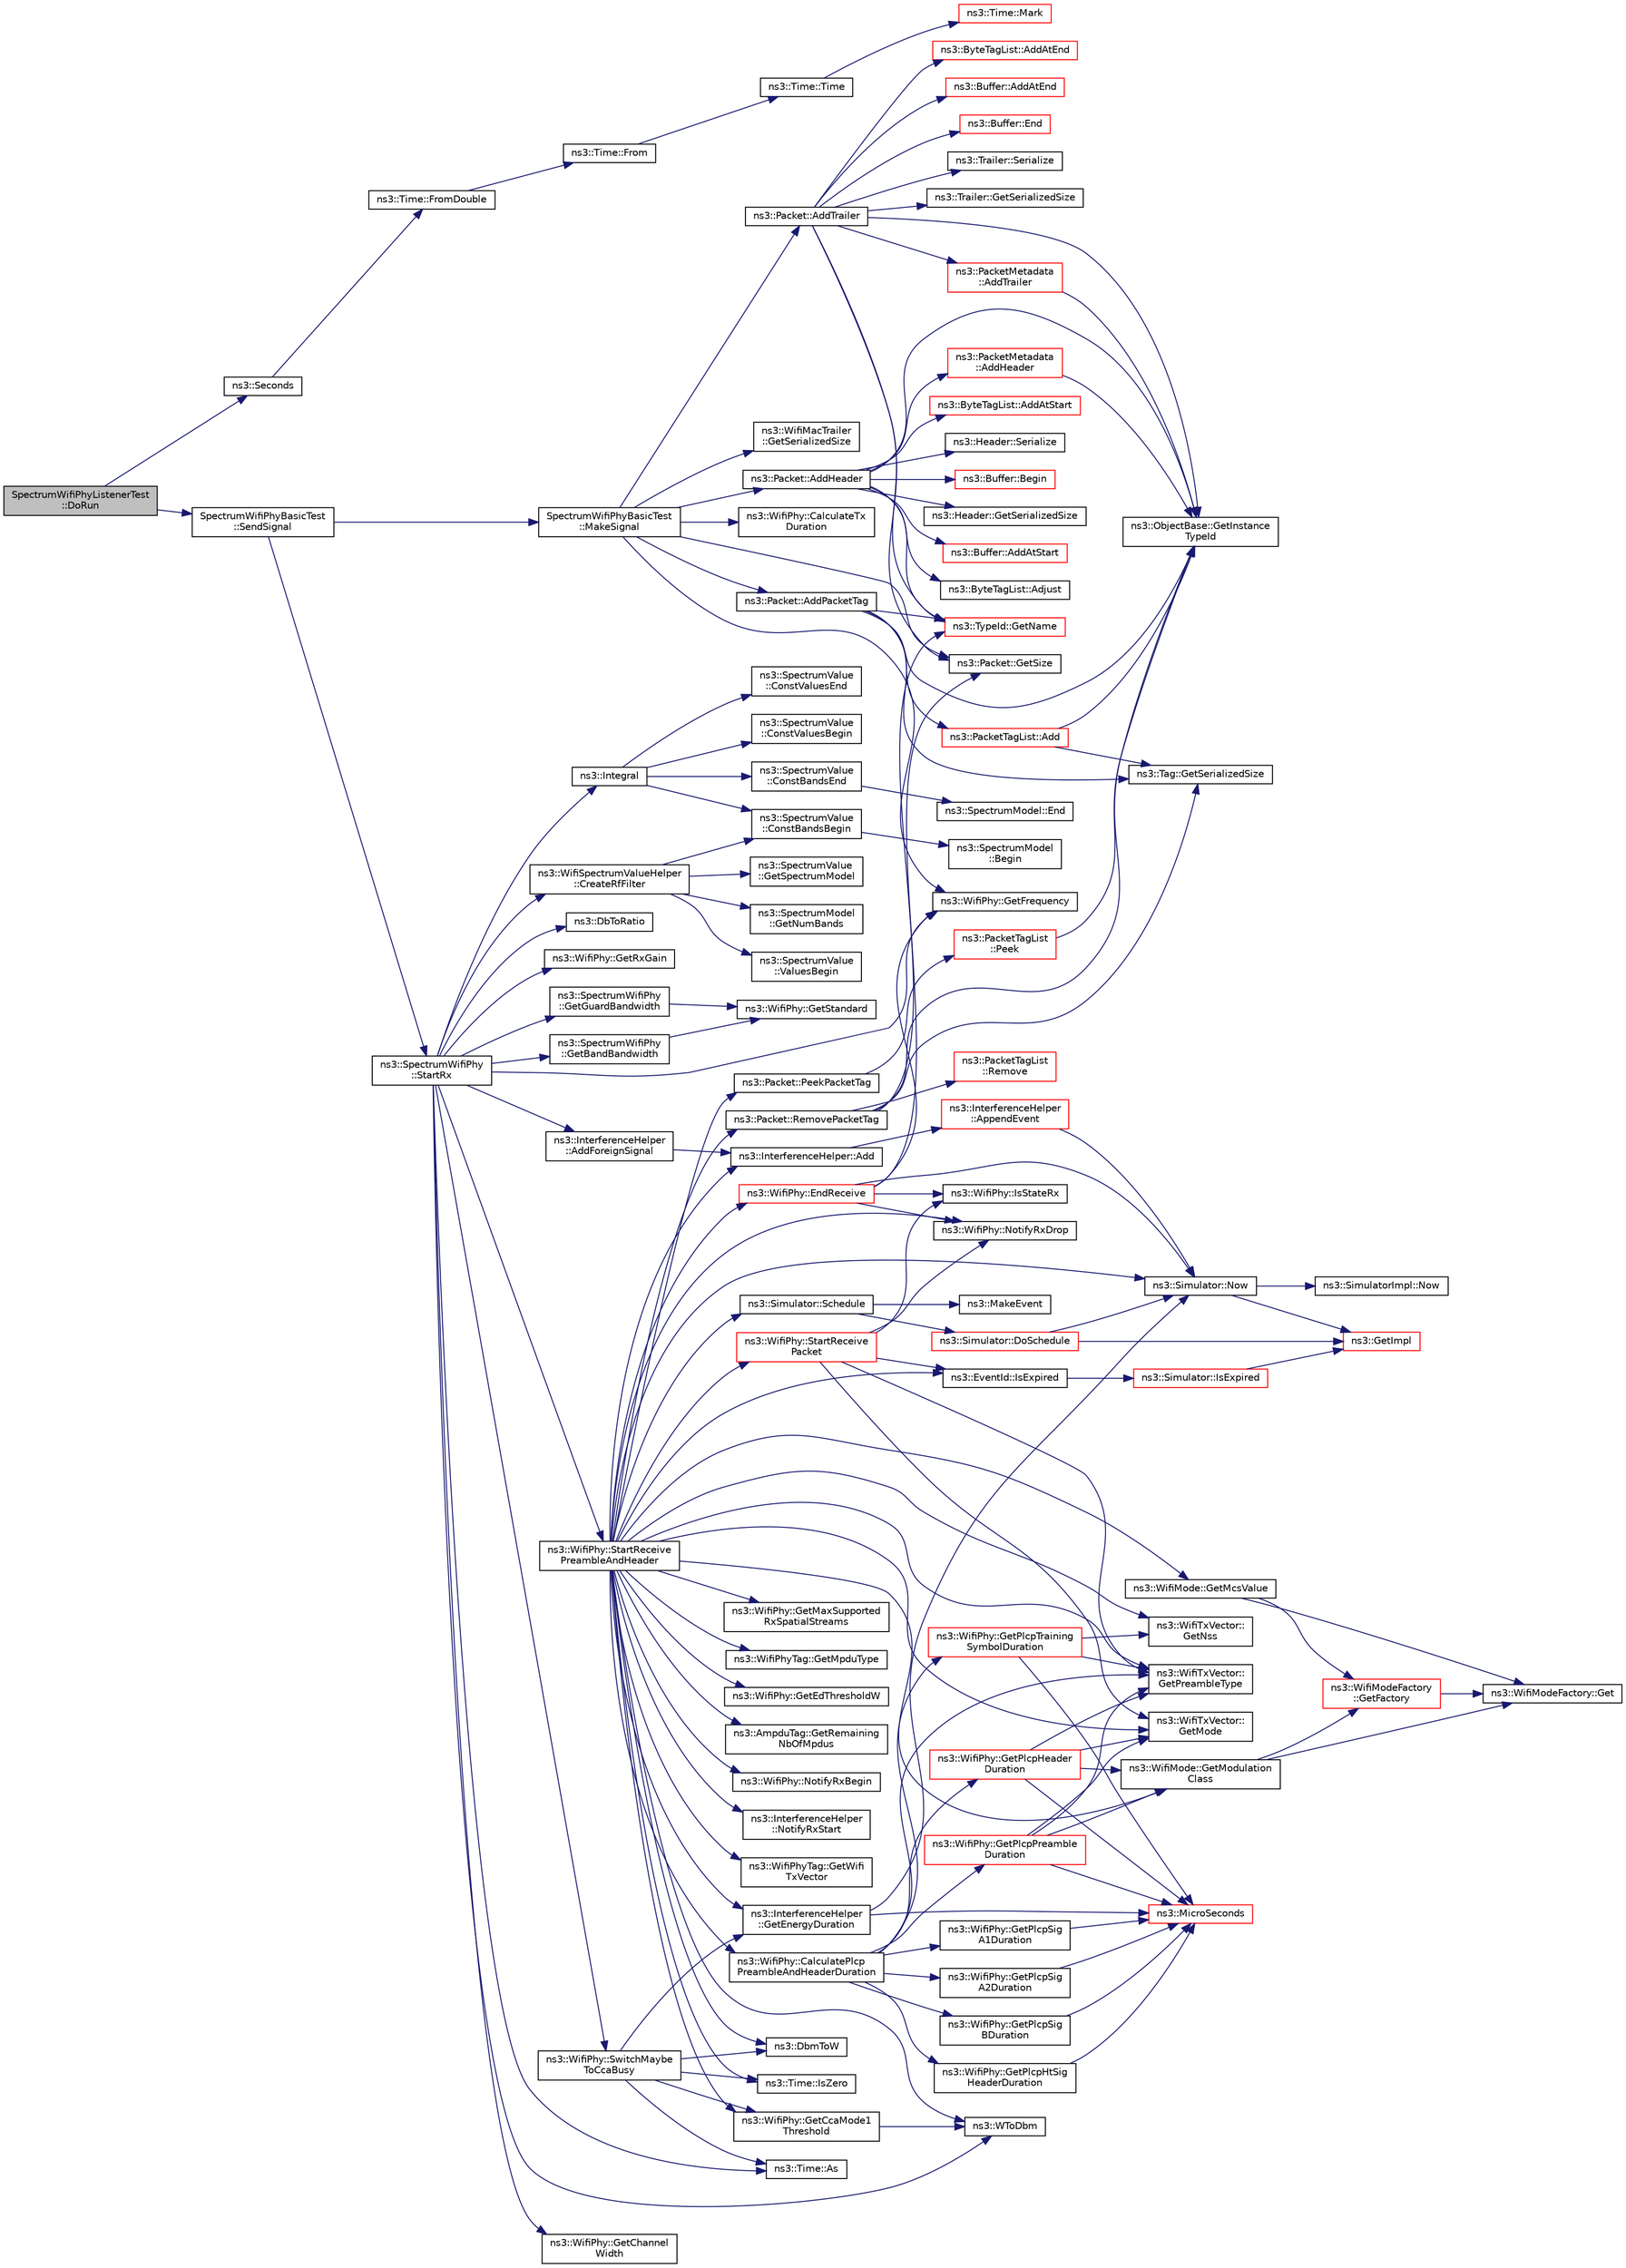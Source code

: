 digraph "SpectrumWifiPhyListenerTest::DoRun"
{
  edge [fontname="Helvetica",fontsize="10",labelfontname="Helvetica",labelfontsize="10"];
  node [fontname="Helvetica",fontsize="10",shape=record];
  rankdir="LR";
  Node1 [label="SpectrumWifiPhyListenerTest\l::DoRun",height=0.2,width=0.4,color="black", fillcolor="grey75", style="filled", fontcolor="black"];
  Node1 -> Node2 [color="midnightblue",fontsize="10",style="solid"];
  Node2 [label="ns3::Seconds",height=0.2,width=0.4,color="black", fillcolor="white", style="filled",URL="$d1/dec/group__timecivil.html#ga33c34b816f8ff6628e33d5c8e9713b9e"];
  Node2 -> Node3 [color="midnightblue",fontsize="10",style="solid"];
  Node3 [label="ns3::Time::FromDouble",height=0.2,width=0.4,color="black", fillcolor="white", style="filled",URL="$dc/d04/classns3_1_1Time.html#a60e845f4a74e62495b86356afe604cb4"];
  Node3 -> Node4 [color="midnightblue",fontsize="10",style="solid"];
  Node4 [label="ns3::Time::From",height=0.2,width=0.4,color="black", fillcolor="white", style="filled",URL="$dc/d04/classns3_1_1Time.html#a34e4acc13d0e08cc8cb9cd3b838b9baf"];
  Node4 -> Node5 [color="midnightblue",fontsize="10",style="solid"];
  Node5 [label="ns3::Time::Time",height=0.2,width=0.4,color="black", fillcolor="white", style="filled",URL="$dc/d04/classns3_1_1Time.html#a8a39dc1b8cbbd7fe6d940e492d1b925e"];
  Node5 -> Node6 [color="midnightblue",fontsize="10",style="solid"];
  Node6 [label="ns3::Time::Mark",height=0.2,width=0.4,color="red", fillcolor="white", style="filled",URL="$dc/d04/classns3_1_1Time.html#aa7eef2a1119c1c4855d99f1e83d44c54"];
  Node1 -> Node7 [color="midnightblue",fontsize="10",style="solid"];
  Node7 [label="SpectrumWifiPhyBasicTest\l::SendSignal",height=0.2,width=0.4,color="black", fillcolor="white", style="filled",URL="$df/d29/classSpectrumWifiPhyBasicTest.html#a99a44e9e6abcf378592b2a2df06ba394"];
  Node7 -> Node8 [color="midnightblue",fontsize="10",style="solid"];
  Node8 [label="ns3::SpectrumWifiPhy\l::StartRx",height=0.2,width=0.4,color="black", fillcolor="white", style="filled",URL="$d6/d39/classns3_1_1SpectrumWifiPhy.html#aead1ebdbaf59361928cd6ffa7abc3161"];
  Node8 -> Node9 [color="midnightblue",fontsize="10",style="solid"];
  Node9 [label="ns3::Time::As",height=0.2,width=0.4,color="black", fillcolor="white", style="filled",URL="$dc/d04/classns3_1_1Time.html#a0bb1110638ce9938248bd07865a328ab"];
  Node8 -> Node10 [color="midnightblue",fontsize="10",style="solid"];
  Node10 [label="ns3::WToDbm",height=0.2,width=0.4,color="black", fillcolor="white", style="filled",URL="$d7/d2e/namespacens3.html#a256abf4ba6bab6e20f8419fff00e73e2"];
  Node8 -> Node11 [color="midnightblue",fontsize="10",style="solid"];
  Node11 [label="ns3::Integral",height=0.2,width=0.4,color="black", fillcolor="white", style="filled",URL="$d7/d2e/namespacens3.html#a3dd3817567502f8bc77b04e47134c070"];
  Node11 -> Node12 [color="midnightblue",fontsize="10",style="solid"];
  Node12 [label="ns3::SpectrumValue\l::ConstValuesBegin",height=0.2,width=0.4,color="black", fillcolor="white", style="filled",URL="$d5/d6e/classns3_1_1SpectrumValue.html#aad6900431bd0554b3ba9a00691c2393b"];
  Node11 -> Node13 [color="midnightblue",fontsize="10",style="solid"];
  Node13 [label="ns3::SpectrumValue\l::ConstBandsBegin",height=0.2,width=0.4,color="black", fillcolor="white", style="filled",URL="$d5/d6e/classns3_1_1SpectrumValue.html#aea610473acf55a7327dfd50938c7ded4"];
  Node13 -> Node14 [color="midnightblue",fontsize="10",style="solid"];
  Node14 [label="ns3::SpectrumModel\l::Begin",height=0.2,width=0.4,color="black", fillcolor="white", style="filled",URL="$d2/da4/classns3_1_1SpectrumModel.html#a41b34bec2d882bb573849dad7237b10d"];
  Node11 -> Node15 [color="midnightblue",fontsize="10",style="solid"];
  Node15 [label="ns3::SpectrumValue\l::ConstValuesEnd",height=0.2,width=0.4,color="black", fillcolor="white", style="filled",URL="$d5/d6e/classns3_1_1SpectrumValue.html#ab5c2fbde4e06be7c0e4d7a0755c607be"];
  Node11 -> Node16 [color="midnightblue",fontsize="10",style="solid"];
  Node16 [label="ns3::SpectrumValue\l::ConstBandsEnd",height=0.2,width=0.4,color="black", fillcolor="white", style="filled",URL="$d5/d6e/classns3_1_1SpectrumValue.html#a07f3f98e20f7a54138f7be6a307ea963"];
  Node16 -> Node17 [color="midnightblue",fontsize="10",style="solid"];
  Node17 [label="ns3::SpectrumModel::End",height=0.2,width=0.4,color="black", fillcolor="white", style="filled",URL="$d2/da4/classns3_1_1SpectrumModel.html#ac1c60822fc8fd0463905ac908df1e8b4"];
  Node8 -> Node18 [color="midnightblue",fontsize="10",style="solid"];
  Node18 [label="ns3::WifiSpectrumValueHelper\l::CreateRfFilter",height=0.2,width=0.4,color="black", fillcolor="white", style="filled",URL="$d9/d20/classns3_1_1WifiSpectrumValueHelper.html#a1d613cc1d50378be01db8b715928c8d1"];
  Node18 -> Node19 [color="midnightblue",fontsize="10",style="solid"];
  Node19 [label="ns3::SpectrumValue\l::GetSpectrumModel",height=0.2,width=0.4,color="black", fillcolor="white", style="filled",URL="$d5/d6e/classns3_1_1SpectrumValue.html#ade13d535ac74958581d5ad059380dc2a"];
  Node18 -> Node20 [color="midnightblue",fontsize="10",style="solid"];
  Node20 [label="ns3::SpectrumModel\l::GetNumBands",height=0.2,width=0.4,color="black", fillcolor="white", style="filled",URL="$d2/da4/classns3_1_1SpectrumModel.html#a07c4a1c2f963885dd7fef7f82b20e90b"];
  Node18 -> Node13 [color="midnightblue",fontsize="10",style="solid"];
  Node18 -> Node21 [color="midnightblue",fontsize="10",style="solid"];
  Node21 [label="ns3::SpectrumValue\l::ValuesBegin",height=0.2,width=0.4,color="black", fillcolor="white", style="filled",URL="$d5/d6e/classns3_1_1SpectrumValue.html#a3b1adae7ee52561bf560d7b604d9947d"];
  Node8 -> Node22 [color="midnightblue",fontsize="10",style="solid"];
  Node22 [label="ns3::WifiPhy::GetFrequency",height=0.2,width=0.4,color="black", fillcolor="white", style="filled",URL="$d6/d5a/classns3_1_1WifiPhy.html#ad2508d94faf22d690d6b8b4367934fd1"];
  Node8 -> Node23 [color="midnightblue",fontsize="10",style="solid"];
  Node23 [label="ns3::WifiPhy::GetChannel\lWidth",height=0.2,width=0.4,color="black", fillcolor="white", style="filled",URL="$d6/d5a/classns3_1_1WifiPhy.html#a4a5d5009b3b3308f2baeed42a2007189"];
  Node8 -> Node24 [color="midnightblue",fontsize="10",style="solid"];
  Node24 [label="ns3::SpectrumWifiPhy\l::GetBandBandwidth",height=0.2,width=0.4,color="black", fillcolor="white", style="filled",URL="$d6/d39/classns3_1_1SpectrumWifiPhy.html#a2028d03c5fa0c7683ea23c6ada450d84"];
  Node24 -> Node25 [color="midnightblue",fontsize="10",style="solid"];
  Node25 [label="ns3::WifiPhy::GetStandard",height=0.2,width=0.4,color="black", fillcolor="white", style="filled",URL="$d6/d5a/classns3_1_1WifiPhy.html#af33f60586f8e0bd1763b863e7ce193b2"];
  Node8 -> Node26 [color="midnightblue",fontsize="10",style="solid"];
  Node26 [label="ns3::SpectrumWifiPhy\l::GetGuardBandwidth",height=0.2,width=0.4,color="black", fillcolor="white", style="filled",URL="$d6/d39/classns3_1_1SpectrumWifiPhy.html#a5a24b5d646d3968cf4678a814156edfe"];
  Node26 -> Node25 [color="midnightblue",fontsize="10",style="solid"];
  Node8 -> Node27 [color="midnightblue",fontsize="10",style="solid"];
  Node27 [label="ns3::DbToRatio",height=0.2,width=0.4,color="black", fillcolor="white", style="filled",URL="$d7/d2e/namespacens3.html#a9bcb737f8802285d6bf0581ce1812afd"];
  Node8 -> Node28 [color="midnightblue",fontsize="10",style="solid"];
  Node28 [label="ns3::WifiPhy::GetRxGain",height=0.2,width=0.4,color="black", fillcolor="white", style="filled",URL="$d6/d5a/classns3_1_1WifiPhy.html#ac794a3605ed0524f4182d0b72bee9049"];
  Node8 -> Node29 [color="midnightblue",fontsize="10",style="solid"];
  Node29 [label="ns3::InterferenceHelper\l::AddForeignSignal",height=0.2,width=0.4,color="black", fillcolor="white", style="filled",URL="$dc/d0f/classns3_1_1InterferenceHelper.html#ae40497433692e4917a86a56e4054efce"];
  Node29 -> Node30 [color="midnightblue",fontsize="10",style="solid"];
  Node30 [label="ns3::InterferenceHelper::Add",height=0.2,width=0.4,color="black", fillcolor="white", style="filled",URL="$dc/d0f/classns3_1_1InterferenceHelper.html#a6270ccd46290e2c6dfd600d6ad6c39c4"];
  Node30 -> Node31 [color="midnightblue",fontsize="10",style="solid"];
  Node31 [label="ns3::InterferenceHelper\l::AppendEvent",height=0.2,width=0.4,color="red", fillcolor="white", style="filled",URL="$dc/d0f/classns3_1_1InterferenceHelper.html#a2a316633728f72317cdbc816dba6a75a"];
  Node31 -> Node32 [color="midnightblue",fontsize="10",style="solid"];
  Node32 [label="ns3::Simulator::Now",height=0.2,width=0.4,color="black", fillcolor="white", style="filled",URL="$d7/deb/classns3_1_1Simulator.html#ac3178fa975b419f7875e7105be122800"];
  Node32 -> Node33 [color="midnightblue",fontsize="10",style="solid"];
  Node33 [label="ns3::GetImpl",height=0.2,width=0.4,color="red", fillcolor="white", style="filled",URL="$d4/d8b/group__simulator.html#ga42eb4eddad41528d4d99794a3dae3fd0",tooltip="Get the SimulatorImpl singleton. "];
  Node32 -> Node34 [color="midnightblue",fontsize="10",style="solid"];
  Node34 [label="ns3::SimulatorImpl::Now",height=0.2,width=0.4,color="black", fillcolor="white", style="filled",URL="$d2/d19/classns3_1_1SimulatorImpl.html#aa516c50060846adc6fd316e83ef0797c"];
  Node8 -> Node35 [color="midnightblue",fontsize="10",style="solid"];
  Node35 [label="ns3::WifiPhy::SwitchMaybe\lToCcaBusy",height=0.2,width=0.4,color="black", fillcolor="white", style="filled",URL="$d6/d5a/classns3_1_1WifiPhy.html#a75f5905e356d1cdff251043fa10c158e"];
  Node35 -> Node36 [color="midnightblue",fontsize="10",style="solid"];
  Node36 [label="ns3::InterferenceHelper\l::GetEnergyDuration",height=0.2,width=0.4,color="black", fillcolor="white", style="filled",URL="$dc/d0f/classns3_1_1InterferenceHelper.html#adc245e264c4db08ce009bf6066b79f13"];
  Node36 -> Node32 [color="midnightblue",fontsize="10",style="solid"];
  Node36 -> Node37 [color="midnightblue",fontsize="10",style="solid"];
  Node37 [label="ns3::MicroSeconds",height=0.2,width=0.4,color="red", fillcolor="white", style="filled",URL="$d1/dec/group__timecivil.html#ga17465a639c8d1464e76538afdd78a9f0"];
  Node35 -> Node38 [color="midnightblue",fontsize="10",style="solid"];
  Node38 [label="ns3::DbmToW",height=0.2,width=0.4,color="black", fillcolor="white", style="filled",URL="$d7/d2e/namespacens3.html#a0a3361f0554b892e3c6389256f5429b7"];
  Node35 -> Node39 [color="midnightblue",fontsize="10",style="solid"];
  Node39 [label="ns3::WifiPhy::GetCcaMode1\lThreshold",height=0.2,width=0.4,color="black", fillcolor="white", style="filled",URL="$d6/d5a/classns3_1_1WifiPhy.html#a811453df7799781833e091f1da58f5db"];
  Node39 -> Node10 [color="midnightblue",fontsize="10",style="solid"];
  Node35 -> Node40 [color="midnightblue",fontsize="10",style="solid"];
  Node40 [label="ns3::Time::IsZero",height=0.2,width=0.4,color="black", fillcolor="white", style="filled",URL="$dc/d04/classns3_1_1Time.html#ae47420e5c8a04d222b18ee13c2a95799"];
  Node35 -> Node9 [color="midnightblue",fontsize="10",style="solid"];
  Node8 -> Node41 [color="midnightblue",fontsize="10",style="solid"];
  Node41 [label="ns3::WifiPhy::StartReceive\lPreambleAndHeader",height=0.2,width=0.4,color="black", fillcolor="white", style="filled",URL="$d6/d5a/classns3_1_1WifiPhy.html#a3a6e284a02ba090313098f1713a579e4"];
  Node41 -> Node10 [color="midnightblue",fontsize="10",style="solid"];
  Node41 -> Node32 [color="midnightblue",fontsize="10",style="solid"];
  Node41 -> Node42 [color="midnightblue",fontsize="10",style="solid"];
  Node42 [label="ns3::Packet::RemovePacketTag",height=0.2,width=0.4,color="black", fillcolor="white", style="filled",URL="$dd/d7a/classns3_1_1Packet.html#a078fe922d976a417ab25ba2f3c2fd667",tooltip="Remove a packet tag. "];
  Node42 -> Node43 [color="midnightblue",fontsize="10",style="solid"];
  Node43 [label="ns3::ObjectBase::GetInstance\lTypeId",height=0.2,width=0.4,color="black", fillcolor="white", style="filled",URL="$d2/dac/classns3_1_1ObjectBase.html#abe5b43a6f5b99a92a4c3122db31f06fb"];
  Node42 -> Node44 [color="midnightblue",fontsize="10",style="solid"];
  Node44 [label="ns3::TypeId::GetName",height=0.2,width=0.4,color="red", fillcolor="white", style="filled",URL="$d6/d11/classns3_1_1TypeId.html#aa3c41c79ae428b3cb396a9c6bb3ef314"];
  Node42 -> Node45 [color="midnightblue",fontsize="10",style="solid"];
  Node45 [label="ns3::Tag::GetSerializedSize",height=0.2,width=0.4,color="black", fillcolor="white", style="filled",URL="$d0/d79/classns3_1_1Tag.html#a01c8efdea943fd8cce2ef5d4d67eefa6"];
  Node42 -> Node46 [color="midnightblue",fontsize="10",style="solid"];
  Node46 [label="ns3::PacketTagList\l::Remove",height=0.2,width=0.4,color="red", fillcolor="white", style="filled",URL="$dd/d19/classns3_1_1PacketTagList.html#a043d984c546f67adc273448747784ee3"];
  Node41 -> Node47 [color="midnightblue",fontsize="10",style="solid"];
  Node47 [label="ns3::WifiPhyTag::GetWifi\lTxVector",height=0.2,width=0.4,color="black", fillcolor="white", style="filled",URL="$d7/d6f/classns3_1_1WifiPhyTag.html#a99bdaf99ee9c3ec3b2200297f36e4fe6"];
  Node41 -> Node48 [color="midnightblue",fontsize="10",style="solid"];
  Node48 [label="ns3::WifiTxVector::\lGetMode",height=0.2,width=0.4,color="black", fillcolor="white", style="filled",URL="$d0/d58/classns3_1_1WifiTxVector.html#a497b1f11cad4b8b26251dfa07c9ad1d6"];
  Node41 -> Node49 [color="midnightblue",fontsize="10",style="solid"];
  Node49 [label="ns3::WifiMode::GetModulation\lClass",height=0.2,width=0.4,color="black", fillcolor="white", style="filled",URL="$d5/d56/classns3_1_1WifiMode.html#a7941cd2a0bc8d2ba68ba6a12c7e2c42a"];
  Node49 -> Node50 [color="midnightblue",fontsize="10",style="solid"];
  Node50 [label="ns3::WifiModeFactory\l::GetFactory",height=0.2,width=0.4,color="red", fillcolor="white", style="filled",URL="$d2/dcd/classns3_1_1WifiModeFactory.html#a9c6f695d733355dee8d74bd1709868fc"];
  Node50 -> Node51 [color="midnightblue",fontsize="10",style="solid"];
  Node51 [label="ns3::WifiModeFactory::Get",height=0.2,width=0.4,color="black", fillcolor="white", style="filled",URL="$d2/dcd/classns3_1_1WifiModeFactory.html#a3086868810ff4347e31c63027726f544"];
  Node49 -> Node51 [color="midnightblue",fontsize="10",style="solid"];
  Node41 -> Node52 [color="midnightblue",fontsize="10",style="solid"];
  Node52 [label="ns3::WifiTxVector::\lGetNss",height=0.2,width=0.4,color="black", fillcolor="white", style="filled",URL="$d0/d58/classns3_1_1WifiTxVector.html#aa710c8455a710574b0c297d9ffdee004"];
  Node41 -> Node53 [color="midnightblue",fontsize="10",style="solid"];
  Node53 [label="ns3::WifiMode::GetMcsValue",height=0.2,width=0.4,color="black", fillcolor="white", style="filled",URL="$d5/d56/classns3_1_1WifiMode.html#acd40f9e0edfc1e2c4462bd016a08f160"];
  Node53 -> Node50 [color="midnightblue",fontsize="10",style="solid"];
  Node53 -> Node51 [color="midnightblue",fontsize="10",style="solid"];
  Node41 -> Node54 [color="midnightblue",fontsize="10",style="solid"];
  Node54 [label="ns3::WifiPhy::GetMaxSupported\lRxSpatialStreams",height=0.2,width=0.4,color="black", fillcolor="white", style="filled",URL="$d6/d5a/classns3_1_1WifiPhy.html#a493d72ea8ba91bb2fda9185c39c419c8"];
  Node41 -> Node55 [color="midnightblue",fontsize="10",style="solid"];
  Node55 [label="ns3::WifiTxVector::\lGetPreambleType",height=0.2,width=0.4,color="black", fillcolor="white", style="filled",URL="$d0/d58/classns3_1_1WifiTxVector.html#ae90c4a0ea2f75d445fbc7a82f958c23f"];
  Node41 -> Node56 [color="midnightblue",fontsize="10",style="solid"];
  Node56 [label="ns3::WifiPhyTag::GetMpduType",height=0.2,width=0.4,color="black", fillcolor="white", style="filled",URL="$d7/d6f/classns3_1_1WifiPhyTag.html#a3fb626f71bdf873afa46204f58d6f1ba"];
  Node41 -> Node57 [color="midnightblue",fontsize="10",style="solid"];
  Node57 [label="ns3::WifiPhy::CalculatePlcp\lPreambleAndHeaderDuration",height=0.2,width=0.4,color="black", fillcolor="white", style="filled",URL="$d6/d5a/classns3_1_1WifiPhy.html#ac308f6020523524aaf1feb20565ce339"];
  Node57 -> Node55 [color="midnightblue",fontsize="10",style="solid"];
  Node57 -> Node58 [color="midnightblue",fontsize="10",style="solid"];
  Node58 [label="ns3::WifiPhy::GetPlcpPreamble\lDuration",height=0.2,width=0.4,color="red", fillcolor="white", style="filled",URL="$d6/d5a/classns3_1_1WifiPhy.html#a46ecb9d93cc8b2085b70f3e0776cbd6f"];
  Node58 -> Node55 [color="midnightblue",fontsize="10",style="solid"];
  Node58 -> Node37 [color="midnightblue",fontsize="10",style="solid"];
  Node58 -> Node48 [color="midnightblue",fontsize="10",style="solid"];
  Node58 -> Node49 [color="midnightblue",fontsize="10",style="solid"];
  Node57 -> Node59 [color="midnightblue",fontsize="10",style="solid"];
  Node59 [label="ns3::WifiPhy::GetPlcpHeader\lDuration",height=0.2,width=0.4,color="red", fillcolor="white", style="filled",URL="$d6/d5a/classns3_1_1WifiPhy.html#a0f9cfd8f26cb52a1e205391064ceb6ea"];
  Node59 -> Node55 [color="midnightblue",fontsize="10",style="solid"];
  Node59 -> Node37 [color="midnightblue",fontsize="10",style="solid"];
  Node59 -> Node48 [color="midnightblue",fontsize="10",style="solid"];
  Node59 -> Node49 [color="midnightblue",fontsize="10",style="solid"];
  Node57 -> Node60 [color="midnightblue",fontsize="10",style="solid"];
  Node60 [label="ns3::WifiPhy::GetPlcpHtSig\lHeaderDuration",height=0.2,width=0.4,color="black", fillcolor="white", style="filled",URL="$d6/d5a/classns3_1_1WifiPhy.html#a50354c8f71d8f079b9abb137c2216188"];
  Node60 -> Node37 [color="midnightblue",fontsize="10",style="solid"];
  Node57 -> Node61 [color="midnightblue",fontsize="10",style="solid"];
  Node61 [label="ns3::WifiPhy::GetPlcpSig\lA1Duration",height=0.2,width=0.4,color="black", fillcolor="white", style="filled",URL="$d6/d5a/classns3_1_1WifiPhy.html#a545f41e710ce9375848c5728ac9c52a3"];
  Node61 -> Node37 [color="midnightblue",fontsize="10",style="solid"];
  Node57 -> Node62 [color="midnightblue",fontsize="10",style="solid"];
  Node62 [label="ns3::WifiPhy::GetPlcpSig\lA2Duration",height=0.2,width=0.4,color="black", fillcolor="white", style="filled",URL="$d6/d5a/classns3_1_1WifiPhy.html#ab134604019ba3d13398f361ee7632f7e"];
  Node62 -> Node37 [color="midnightblue",fontsize="10",style="solid"];
  Node57 -> Node63 [color="midnightblue",fontsize="10",style="solid"];
  Node63 [label="ns3::WifiPhy::GetPlcpTraining\lSymbolDuration",height=0.2,width=0.4,color="red", fillcolor="white", style="filled",URL="$d6/d5a/classns3_1_1WifiPhy.html#a5446936c18b66d9fed257a5cd46b25f2"];
  Node63 -> Node52 [color="midnightblue",fontsize="10",style="solid"];
  Node63 -> Node55 [color="midnightblue",fontsize="10",style="solid"];
  Node63 -> Node37 [color="midnightblue",fontsize="10",style="solid"];
  Node57 -> Node64 [color="midnightblue",fontsize="10",style="solid"];
  Node64 [label="ns3::WifiPhy::GetPlcpSig\lBDuration",height=0.2,width=0.4,color="black", fillcolor="white", style="filled",URL="$d6/d5a/classns3_1_1WifiPhy.html#ad8021946079254f3143a1656eb8b33f6"];
  Node64 -> Node37 [color="midnightblue",fontsize="10",style="solid"];
  Node41 -> Node30 [color="midnightblue",fontsize="10",style="solid"];
  Node41 -> Node65 [color="midnightblue",fontsize="10",style="solid"];
  Node65 [label="ns3::WifiPhy::NotifyRxDrop",height=0.2,width=0.4,color="black", fillcolor="white", style="filled",URL="$d6/d5a/classns3_1_1WifiPhy.html#a72138f22fada63f61f2026b86aa5abd2"];
  Node41 -> Node66 [color="midnightblue",fontsize="10",style="solid"];
  Node66 [label="ns3::WifiPhy::GetEdThresholdW",height=0.2,width=0.4,color="black", fillcolor="white", style="filled",URL="$d6/d5a/classns3_1_1WifiPhy.html#aec8d35c73d4305da205e71e5f3373028"];
  Node41 -> Node67 [color="midnightblue",fontsize="10",style="solid"];
  Node67 [label="ns3::Packet::PeekPacketTag",height=0.2,width=0.4,color="black", fillcolor="white", style="filled",URL="$dd/d7a/classns3_1_1Packet.html#a1734de11f2ca1e78a7872461a0625168",tooltip="Search a matching tag and call Tag::Deserialize if it is found. "];
  Node67 -> Node68 [color="midnightblue",fontsize="10",style="solid"];
  Node68 [label="ns3::PacketTagList\l::Peek",height=0.2,width=0.4,color="red", fillcolor="white", style="filled",URL="$dd/d19/classns3_1_1PacketTagList.html#a49151e3dbbddac7820d2210bbde47c4b"];
  Node68 -> Node43 [color="midnightblue",fontsize="10",style="solid"];
  Node41 -> Node69 [color="midnightblue",fontsize="10",style="solid"];
  Node69 [label="ns3::AmpduTag::GetRemaining\lNbOfMpdus",height=0.2,width=0.4,color="black", fillcolor="white", style="filled",URL="$df/d26/classns3_1_1AmpduTag.html#ab5d79e860e55b62e8aa0f3db97713e26"];
  Node41 -> Node70 [color="midnightblue",fontsize="10",style="solid"];
  Node70 [label="ns3::EventId::IsExpired",height=0.2,width=0.4,color="black", fillcolor="white", style="filled",URL="$d1/df8/classns3_1_1EventId.html#a5c30c92e7c1c34b4e8505cc07ed71b02"];
  Node70 -> Node71 [color="midnightblue",fontsize="10",style="solid"];
  Node71 [label="ns3::Simulator::IsExpired",height=0.2,width=0.4,color="red", fillcolor="white", style="filled",URL="$d7/deb/classns3_1_1Simulator.html#a83ac8425c319a29b64f6d3b2ffc61e9c"];
  Node71 -> Node33 [color="midnightblue",fontsize="10",style="solid"];
  Node41 -> Node72 [color="midnightblue",fontsize="10",style="solid"];
  Node72 [label="ns3::WifiPhy::NotifyRxBegin",height=0.2,width=0.4,color="black", fillcolor="white", style="filled",URL="$d6/d5a/classns3_1_1WifiPhy.html#a9a8f2c1e72c030fd8174c7a65fd5907d"];
  Node41 -> Node73 [color="midnightblue",fontsize="10",style="solid"];
  Node73 [label="ns3::InterferenceHelper\l::NotifyRxStart",height=0.2,width=0.4,color="black", fillcolor="white", style="filled",URL="$dc/d0f/classns3_1_1InterferenceHelper.html#a881195405f028805df1890088735e0f3"];
  Node41 -> Node74 [color="midnightblue",fontsize="10",style="solid"];
  Node74 [label="ns3::Simulator::Schedule",height=0.2,width=0.4,color="black", fillcolor="white", style="filled",URL="$d7/deb/classns3_1_1Simulator.html#a671882c894a08af4a5e91181bf1eec13"];
  Node74 -> Node75 [color="midnightblue",fontsize="10",style="solid"];
  Node75 [label="ns3::Simulator::DoSchedule",height=0.2,width=0.4,color="red", fillcolor="white", style="filled",URL="$d7/deb/classns3_1_1Simulator.html#a47af23973938819bdc89cb2807e09ed5"];
  Node75 -> Node32 [color="midnightblue",fontsize="10",style="solid"];
  Node75 -> Node33 [color="midnightblue",fontsize="10",style="solid"];
  Node74 -> Node76 [color="midnightblue",fontsize="10",style="solid"];
  Node76 [label="ns3::MakeEvent",height=0.2,width=0.4,color="black", fillcolor="white", style="filled",URL="$d0/dac/group__makeeventfnptr.html#ga289a28a2497c18a9bd299e5e2014094b"];
  Node41 -> Node77 [color="midnightblue",fontsize="10",style="solid"];
  Node77 [label="ns3::WifiPhy::StartReceive\lPacket",height=0.2,width=0.4,color="red", fillcolor="white", style="filled",URL="$d6/d5a/classns3_1_1WifiPhy.html#acde1de1fddf656f4591281fcbe7dc905"];
  Node77 -> Node48 [color="midnightblue",fontsize="10",style="solid"];
  Node77 -> Node55 [color="midnightblue",fontsize="10",style="solid"];
  Node77 -> Node78 [color="midnightblue",fontsize="10",style="solid"];
  Node78 [label="ns3::WifiPhy::IsStateRx",height=0.2,width=0.4,color="black", fillcolor="white", style="filled",URL="$d6/d5a/classns3_1_1WifiPhy.html#a754ce070e2635c324a0b818b56eb0a4c"];
  Node77 -> Node70 [color="midnightblue",fontsize="10",style="solid"];
  Node77 -> Node65 [color="midnightblue",fontsize="10",style="solid"];
  Node41 -> Node79 [color="midnightblue",fontsize="10",style="solid"];
  Node79 [label="ns3::WifiPhy::EndReceive",height=0.2,width=0.4,color="red", fillcolor="white", style="filled",URL="$d6/d5a/classns3_1_1WifiPhy.html#a79e13682be1a7ee7e2c6131fb6335f25"];
  Node79 -> Node78 [color="midnightblue",fontsize="10",style="solid"];
  Node79 -> Node32 [color="midnightblue",fontsize="10",style="solid"];
  Node79 -> Node80 [color="midnightblue",fontsize="10",style="solid"];
  Node80 [label="ns3::Packet::GetSize",height=0.2,width=0.4,color="black", fillcolor="white", style="filled",URL="$dd/d7a/classns3_1_1Packet.html#a462855c9929954d4301a4edfe55f4f1c",tooltip="Returns the the size in bytes of the packet (including the zero-filled initial payload). "];
  Node79 -> Node22 [color="midnightblue",fontsize="10",style="solid"];
  Node79 -> Node65 [color="midnightblue",fontsize="10",style="solid"];
  Node41 -> Node36 [color="midnightblue",fontsize="10",style="solid"];
  Node41 -> Node38 [color="midnightblue",fontsize="10",style="solid"];
  Node41 -> Node39 [color="midnightblue",fontsize="10",style="solid"];
  Node41 -> Node40 [color="midnightblue",fontsize="10",style="solid"];
  Node7 -> Node81 [color="midnightblue",fontsize="10",style="solid"];
  Node81 [label="SpectrumWifiPhyBasicTest\l::MakeSignal",height=0.2,width=0.4,color="black", fillcolor="white", style="filled",URL="$df/d29/classSpectrumWifiPhyBasicTest.html#a131420d781cf323bd84a848053a2fa6e"];
  Node81 -> Node80 [color="midnightblue",fontsize="10",style="solid"];
  Node81 -> Node82 [color="midnightblue",fontsize="10",style="solid"];
  Node82 [label="ns3::WifiMacTrailer\l::GetSerializedSize",height=0.2,width=0.4,color="black", fillcolor="white", style="filled",URL="$d0/d6e/classns3_1_1WifiMacTrailer.html#a1f2a6bccf9812442fbaf7a533f41887b"];
  Node81 -> Node83 [color="midnightblue",fontsize="10",style="solid"];
  Node83 [label="ns3::WifiPhy::CalculateTx\lDuration",height=0.2,width=0.4,color="black", fillcolor="white", style="filled",URL="$d6/d5a/classns3_1_1WifiPhy.html#aee98c7241bb4f0bb8e6d90f5771dacc7"];
  Node81 -> Node22 [color="midnightblue",fontsize="10",style="solid"];
  Node81 -> Node84 [color="midnightblue",fontsize="10",style="solid"];
  Node84 [label="ns3::Packet::AddHeader",height=0.2,width=0.4,color="black", fillcolor="white", style="filled",URL="$dd/d7a/classns3_1_1Packet.html#a465108c595a0bc592095cbcab1832ed8",tooltip="Add header to this packet. "];
  Node84 -> Node85 [color="midnightblue",fontsize="10",style="solid"];
  Node85 [label="ns3::Header::GetSerializedSize",height=0.2,width=0.4,color="black", fillcolor="white", style="filled",URL="$d6/dae/classns3_1_1Header.html#a6ef0497eabc1b1fb0ad42738eb73f934"];
  Node84 -> Node43 [color="midnightblue",fontsize="10",style="solid"];
  Node84 -> Node44 [color="midnightblue",fontsize="10",style="solid"];
  Node84 -> Node86 [color="midnightblue",fontsize="10",style="solid"];
  Node86 [label="ns3::Buffer::AddAtStart",height=0.2,width=0.4,color="red", fillcolor="white", style="filled",URL="$da/d85/classns3_1_1Buffer.html#a8abd8164c3671d3dadc98fc66fade7b1"];
  Node84 -> Node87 [color="midnightblue",fontsize="10",style="solid"];
  Node87 [label="ns3::ByteTagList::Adjust",height=0.2,width=0.4,color="black", fillcolor="white", style="filled",URL="$dd/d64/classns3_1_1ByteTagList.html#a1fec06d7e6daaf8039cf2a148e4090f2"];
  Node84 -> Node88 [color="midnightblue",fontsize="10",style="solid"];
  Node88 [label="ns3::ByteTagList::AddAtStart",height=0.2,width=0.4,color="red", fillcolor="white", style="filled",URL="$dd/d64/classns3_1_1ByteTagList.html#acb4563fbe4299c55af41ba7a166b71d5"];
  Node84 -> Node89 [color="midnightblue",fontsize="10",style="solid"];
  Node89 [label="ns3::Header::Serialize",height=0.2,width=0.4,color="black", fillcolor="white", style="filled",URL="$d6/dae/classns3_1_1Header.html#afb61f1aac69ff8349a6bfe521fab5404"];
  Node84 -> Node90 [color="midnightblue",fontsize="10",style="solid"];
  Node90 [label="ns3::Buffer::Begin",height=0.2,width=0.4,color="red", fillcolor="white", style="filled",URL="$da/d85/classns3_1_1Buffer.html#a893d4bf50df13e730b6cd0fda91b967f"];
  Node84 -> Node91 [color="midnightblue",fontsize="10",style="solid"];
  Node91 [label="ns3::PacketMetadata\l::AddHeader",height=0.2,width=0.4,color="red", fillcolor="white", style="filled",URL="$d1/db1/classns3_1_1PacketMetadata.html#abdce736c4c5f647242f0808c0d2f9249",tooltip="Add an header. "];
  Node91 -> Node43 [color="midnightblue",fontsize="10",style="solid"];
  Node81 -> Node92 [color="midnightblue",fontsize="10",style="solid"];
  Node92 [label="ns3::Packet::AddTrailer",height=0.2,width=0.4,color="black", fillcolor="white", style="filled",URL="$dd/d7a/classns3_1_1Packet.html#ae26b490c30ae5bc98be5181ec6e06db8",tooltip="Add trailer to this packet. "];
  Node92 -> Node93 [color="midnightblue",fontsize="10",style="solid"];
  Node93 [label="ns3::Trailer::GetSerializedSize",height=0.2,width=0.4,color="black", fillcolor="white", style="filled",URL="$de/db6/classns3_1_1Trailer.html#a6af7be196bad576c3601e267b0637ff7"];
  Node92 -> Node43 [color="midnightblue",fontsize="10",style="solid"];
  Node92 -> Node44 [color="midnightblue",fontsize="10",style="solid"];
  Node92 -> Node94 [color="midnightblue",fontsize="10",style="solid"];
  Node94 [label="ns3::ByteTagList::AddAtEnd",height=0.2,width=0.4,color="red", fillcolor="white", style="filled",URL="$dd/d64/classns3_1_1ByteTagList.html#a0d8aa9cf6aaf856eb08d4f4a01f38446"];
  Node92 -> Node80 [color="midnightblue",fontsize="10",style="solid"];
  Node92 -> Node95 [color="midnightblue",fontsize="10",style="solid"];
  Node95 [label="ns3::Buffer::AddAtEnd",height=0.2,width=0.4,color="red", fillcolor="white", style="filled",URL="$da/d85/classns3_1_1Buffer.html#a92dd87809af24fb10696fee9a9cb56cf"];
  Node92 -> Node96 [color="midnightblue",fontsize="10",style="solid"];
  Node96 [label="ns3::Buffer::End",height=0.2,width=0.4,color="red", fillcolor="white", style="filled",URL="$da/d85/classns3_1_1Buffer.html#a52207c7aed7bae89fba2f9e997c82724"];
  Node92 -> Node97 [color="midnightblue",fontsize="10",style="solid"];
  Node97 [label="ns3::Trailer::Serialize",height=0.2,width=0.4,color="black", fillcolor="white", style="filled",URL="$de/db6/classns3_1_1Trailer.html#a160451b2ded3a615b1ccfa25ab60c2e3"];
  Node92 -> Node98 [color="midnightblue",fontsize="10",style="solid"];
  Node98 [label="ns3::PacketMetadata\l::AddTrailer",height=0.2,width=0.4,color="red", fillcolor="white", style="filled",URL="$d1/db1/classns3_1_1PacketMetadata.html#afd698b5f0ce0e9f498fff8a6915837c5"];
  Node98 -> Node43 [color="midnightblue",fontsize="10",style="solid"];
  Node81 -> Node99 [color="midnightblue",fontsize="10",style="solid"];
  Node99 [label="ns3::Packet::AddPacketTag",height=0.2,width=0.4,color="black", fillcolor="white", style="filled",URL="$dd/d7a/classns3_1_1Packet.html#a7400b8655852f5271c5957250d0141af",tooltip="Add a packet tag. "];
  Node99 -> Node43 [color="midnightblue",fontsize="10",style="solid"];
  Node99 -> Node44 [color="midnightblue",fontsize="10",style="solid"];
  Node99 -> Node45 [color="midnightblue",fontsize="10",style="solid"];
  Node99 -> Node100 [color="midnightblue",fontsize="10",style="solid"];
  Node100 [label="ns3::PacketTagList::Add",height=0.2,width=0.4,color="red", fillcolor="white", style="filled",URL="$dd/d19/classns3_1_1PacketTagList.html#a37f008b6f336f3ac6232d558b93e8a6e"];
  Node100 -> Node43 [color="midnightblue",fontsize="10",style="solid"];
  Node100 -> Node45 [color="midnightblue",fontsize="10",style="solid"];
}
